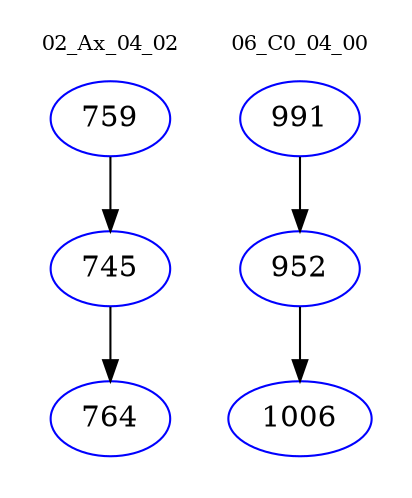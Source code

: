 digraph{
subgraph cluster_0 {
color = white
label = "02_Ax_04_02";
fontsize=10;
T0_759 [label="759", color="blue"]
T0_759 -> T0_745 [color="black"]
T0_745 [label="745", color="blue"]
T0_745 -> T0_764 [color="black"]
T0_764 [label="764", color="blue"]
}
subgraph cluster_1 {
color = white
label = "06_C0_04_00";
fontsize=10;
T1_991 [label="991", color="blue"]
T1_991 -> T1_952 [color="black"]
T1_952 [label="952", color="blue"]
T1_952 -> T1_1006 [color="black"]
T1_1006 [label="1006", color="blue"]
}
}
